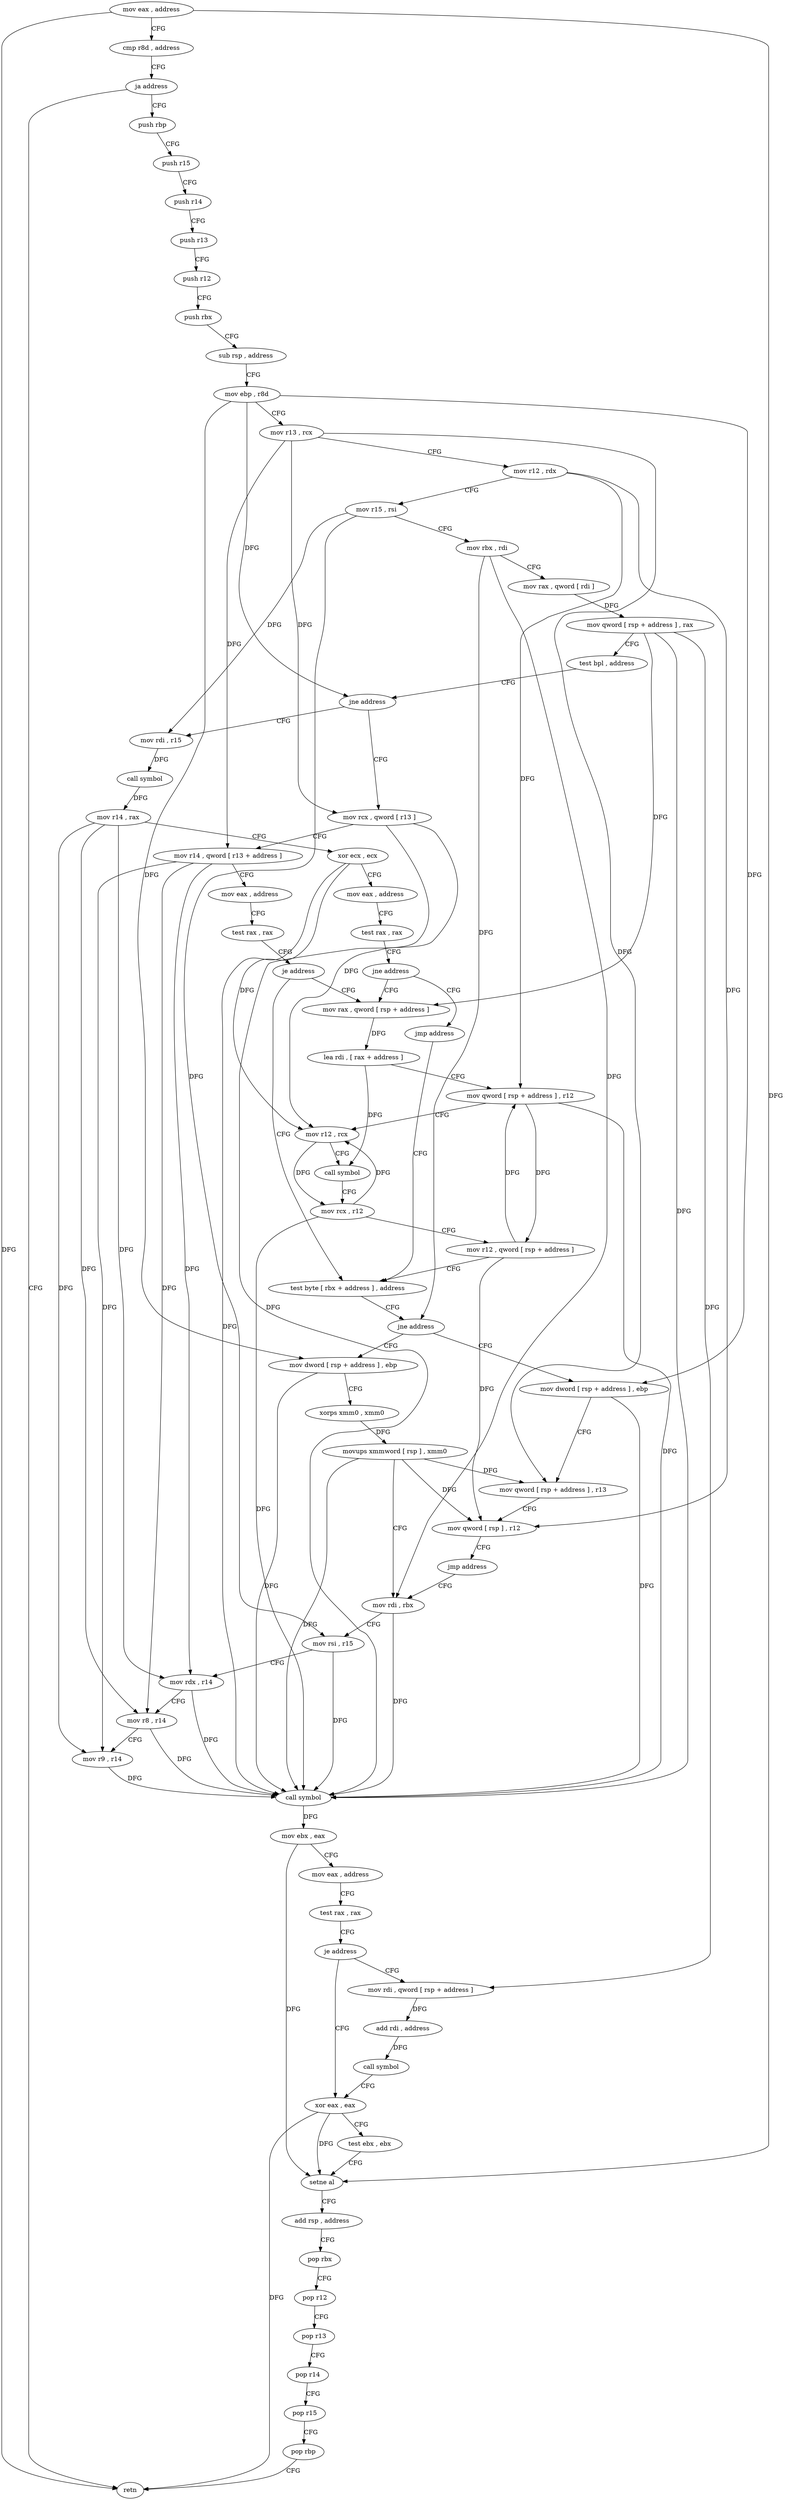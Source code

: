 digraph "func" {
"4330768" [label = "mov eax , address" ]
"4330773" [label = "cmp r8d , address" ]
"4330777" [label = "ja address" ]
"4331004" [label = "retn" ]
"4330783" [label = "push rbp" ]
"4330784" [label = "push r15" ]
"4330786" [label = "push r14" ]
"4330788" [label = "push r13" ]
"4330790" [label = "push r12" ]
"4330792" [label = "push rbx" ]
"4330793" [label = "sub rsp , address" ]
"4330797" [label = "mov ebp , r8d" ]
"4330800" [label = "mov r13 , rcx" ]
"4330803" [label = "mov r12 , rdx" ]
"4330806" [label = "mov r15 , rsi" ]
"4330809" [label = "mov rbx , rdi" ]
"4330812" [label = "mov rax , qword [ rdi ]" ]
"4330815" [label = "mov qword [ rsp + address ] , rax" ]
"4330820" [label = "test bpl , address" ]
"4330824" [label = "jne address" ]
"4330851" [label = "mov rcx , qword [ r13 ]" ]
"4330826" [label = "mov rdi , r15" ]
"4330855" [label = "mov r14 , qword [ r13 + address ]" ]
"4330859" [label = "mov eax , address" ]
"4330864" [label = "test rax , rax" ]
"4330867" [label = "je address" ]
"4330902" [label = "test byte [ rbx + address ] , address" ]
"4330869" [label = "mov rax , qword [ rsp + address ]" ]
"4330829" [label = "call symbol" ]
"4330834" [label = "mov r14 , rax" ]
"4330837" [label = "xor ecx , ecx" ]
"4330839" [label = "mov eax , address" ]
"4330844" [label = "test rax , rax" ]
"4330847" [label = "jne address" ]
"4330849" [label = "jmp address" ]
"4330906" [label = "jne address" ]
"4330923" [label = "mov dword [ rsp + address ] , ebp" ]
"4330908" [label = "mov dword [ rsp + address ] , ebp" ]
"4330874" [label = "lea rdi , [ rax + address ]" ]
"4330881" [label = "mov qword [ rsp + address ] , r12" ]
"4330886" [label = "mov r12 , rcx" ]
"4330889" [label = "call symbol" ]
"4330894" [label = "mov rcx , r12" ]
"4330897" [label = "mov r12 , qword [ rsp + address ]" ]
"4330927" [label = "xorps xmm0 , xmm0" ]
"4330930" [label = "movups xmmword [ rsp ] , xmm0" ]
"4330934" [label = "mov rdi , rbx" ]
"4330912" [label = "mov qword [ rsp + address ] , r13" ]
"4330917" [label = "mov qword [ rsp ] , r12" ]
"4330921" [label = "jmp address" ]
"4330983" [label = "xor eax , eax" ]
"4330985" [label = "test ebx , ebx" ]
"4330987" [label = "setne al" ]
"4330990" [label = "add rsp , address" ]
"4330994" [label = "pop rbx" ]
"4330995" [label = "pop r12" ]
"4330997" [label = "pop r13" ]
"4330999" [label = "pop r14" ]
"4331001" [label = "pop r15" ]
"4331003" [label = "pop rbp" ]
"4330966" [label = "mov rdi , qword [ rsp + address ]" ]
"4330971" [label = "add rdi , address" ]
"4330978" [label = "call symbol" ]
"4330937" [label = "mov rsi , r15" ]
"4330940" [label = "mov rdx , r14" ]
"4330943" [label = "mov r8 , r14" ]
"4330946" [label = "mov r9 , r14" ]
"4330949" [label = "call symbol" ]
"4330954" [label = "mov ebx , eax" ]
"4330956" [label = "mov eax , address" ]
"4330961" [label = "test rax , rax" ]
"4330964" [label = "je address" ]
"4330768" -> "4330773" [ label = "CFG" ]
"4330768" -> "4331004" [ label = "DFG" ]
"4330768" -> "4330987" [ label = "DFG" ]
"4330773" -> "4330777" [ label = "CFG" ]
"4330777" -> "4331004" [ label = "CFG" ]
"4330777" -> "4330783" [ label = "CFG" ]
"4330783" -> "4330784" [ label = "CFG" ]
"4330784" -> "4330786" [ label = "CFG" ]
"4330786" -> "4330788" [ label = "CFG" ]
"4330788" -> "4330790" [ label = "CFG" ]
"4330790" -> "4330792" [ label = "CFG" ]
"4330792" -> "4330793" [ label = "CFG" ]
"4330793" -> "4330797" [ label = "CFG" ]
"4330797" -> "4330800" [ label = "CFG" ]
"4330797" -> "4330824" [ label = "DFG" ]
"4330797" -> "4330923" [ label = "DFG" ]
"4330797" -> "4330908" [ label = "DFG" ]
"4330800" -> "4330803" [ label = "CFG" ]
"4330800" -> "4330851" [ label = "DFG" ]
"4330800" -> "4330855" [ label = "DFG" ]
"4330800" -> "4330912" [ label = "DFG" ]
"4330803" -> "4330806" [ label = "CFG" ]
"4330803" -> "4330881" [ label = "DFG" ]
"4330803" -> "4330917" [ label = "DFG" ]
"4330806" -> "4330809" [ label = "CFG" ]
"4330806" -> "4330826" [ label = "DFG" ]
"4330806" -> "4330937" [ label = "DFG" ]
"4330809" -> "4330812" [ label = "CFG" ]
"4330809" -> "4330906" [ label = "DFG" ]
"4330809" -> "4330934" [ label = "DFG" ]
"4330812" -> "4330815" [ label = "DFG" ]
"4330815" -> "4330820" [ label = "CFG" ]
"4330815" -> "4330869" [ label = "DFG" ]
"4330815" -> "4330949" [ label = "DFG" ]
"4330815" -> "4330966" [ label = "DFG" ]
"4330820" -> "4330824" [ label = "CFG" ]
"4330824" -> "4330851" [ label = "CFG" ]
"4330824" -> "4330826" [ label = "CFG" ]
"4330851" -> "4330855" [ label = "CFG" ]
"4330851" -> "4330886" [ label = "DFG" ]
"4330851" -> "4330949" [ label = "DFG" ]
"4330826" -> "4330829" [ label = "DFG" ]
"4330855" -> "4330859" [ label = "CFG" ]
"4330855" -> "4330940" [ label = "DFG" ]
"4330855" -> "4330943" [ label = "DFG" ]
"4330855" -> "4330946" [ label = "DFG" ]
"4330859" -> "4330864" [ label = "CFG" ]
"4330864" -> "4330867" [ label = "CFG" ]
"4330867" -> "4330902" [ label = "CFG" ]
"4330867" -> "4330869" [ label = "CFG" ]
"4330902" -> "4330906" [ label = "CFG" ]
"4330869" -> "4330874" [ label = "DFG" ]
"4330829" -> "4330834" [ label = "DFG" ]
"4330834" -> "4330837" [ label = "CFG" ]
"4330834" -> "4330940" [ label = "DFG" ]
"4330834" -> "4330943" [ label = "DFG" ]
"4330834" -> "4330946" [ label = "DFG" ]
"4330837" -> "4330839" [ label = "CFG" ]
"4330837" -> "4330886" [ label = "DFG" ]
"4330837" -> "4330949" [ label = "DFG" ]
"4330839" -> "4330844" [ label = "CFG" ]
"4330844" -> "4330847" [ label = "CFG" ]
"4330847" -> "4330869" [ label = "CFG" ]
"4330847" -> "4330849" [ label = "CFG" ]
"4330849" -> "4330902" [ label = "CFG" ]
"4330906" -> "4330923" [ label = "CFG" ]
"4330906" -> "4330908" [ label = "CFG" ]
"4330923" -> "4330927" [ label = "CFG" ]
"4330923" -> "4330949" [ label = "DFG" ]
"4330908" -> "4330912" [ label = "CFG" ]
"4330908" -> "4330949" [ label = "DFG" ]
"4330874" -> "4330881" [ label = "CFG" ]
"4330874" -> "4330889" [ label = "DFG" ]
"4330881" -> "4330886" [ label = "CFG" ]
"4330881" -> "4330897" [ label = "DFG" ]
"4330881" -> "4330949" [ label = "DFG" ]
"4330886" -> "4330889" [ label = "CFG" ]
"4330886" -> "4330894" [ label = "DFG" ]
"4330889" -> "4330894" [ label = "CFG" ]
"4330894" -> "4330897" [ label = "CFG" ]
"4330894" -> "4330886" [ label = "DFG" ]
"4330894" -> "4330949" [ label = "DFG" ]
"4330897" -> "4330902" [ label = "CFG" ]
"4330897" -> "4330881" [ label = "DFG" ]
"4330897" -> "4330917" [ label = "DFG" ]
"4330927" -> "4330930" [ label = "DFG" ]
"4330930" -> "4330934" [ label = "CFG" ]
"4330930" -> "4330912" [ label = "DFG" ]
"4330930" -> "4330917" [ label = "DFG" ]
"4330930" -> "4330949" [ label = "DFG" ]
"4330934" -> "4330937" [ label = "CFG" ]
"4330934" -> "4330949" [ label = "DFG" ]
"4330912" -> "4330917" [ label = "CFG" ]
"4330917" -> "4330921" [ label = "CFG" ]
"4330921" -> "4330934" [ label = "CFG" ]
"4330983" -> "4330985" [ label = "CFG" ]
"4330983" -> "4331004" [ label = "DFG" ]
"4330983" -> "4330987" [ label = "DFG" ]
"4330985" -> "4330987" [ label = "CFG" ]
"4330987" -> "4330990" [ label = "CFG" ]
"4330990" -> "4330994" [ label = "CFG" ]
"4330994" -> "4330995" [ label = "CFG" ]
"4330995" -> "4330997" [ label = "CFG" ]
"4330997" -> "4330999" [ label = "CFG" ]
"4330999" -> "4331001" [ label = "CFG" ]
"4331001" -> "4331003" [ label = "CFG" ]
"4331003" -> "4331004" [ label = "CFG" ]
"4330966" -> "4330971" [ label = "DFG" ]
"4330971" -> "4330978" [ label = "DFG" ]
"4330978" -> "4330983" [ label = "CFG" ]
"4330937" -> "4330940" [ label = "CFG" ]
"4330937" -> "4330949" [ label = "DFG" ]
"4330940" -> "4330943" [ label = "CFG" ]
"4330940" -> "4330949" [ label = "DFG" ]
"4330943" -> "4330946" [ label = "CFG" ]
"4330943" -> "4330949" [ label = "DFG" ]
"4330946" -> "4330949" [ label = "DFG" ]
"4330949" -> "4330954" [ label = "DFG" ]
"4330954" -> "4330956" [ label = "CFG" ]
"4330954" -> "4330987" [ label = "DFG" ]
"4330956" -> "4330961" [ label = "CFG" ]
"4330961" -> "4330964" [ label = "CFG" ]
"4330964" -> "4330983" [ label = "CFG" ]
"4330964" -> "4330966" [ label = "CFG" ]
}
